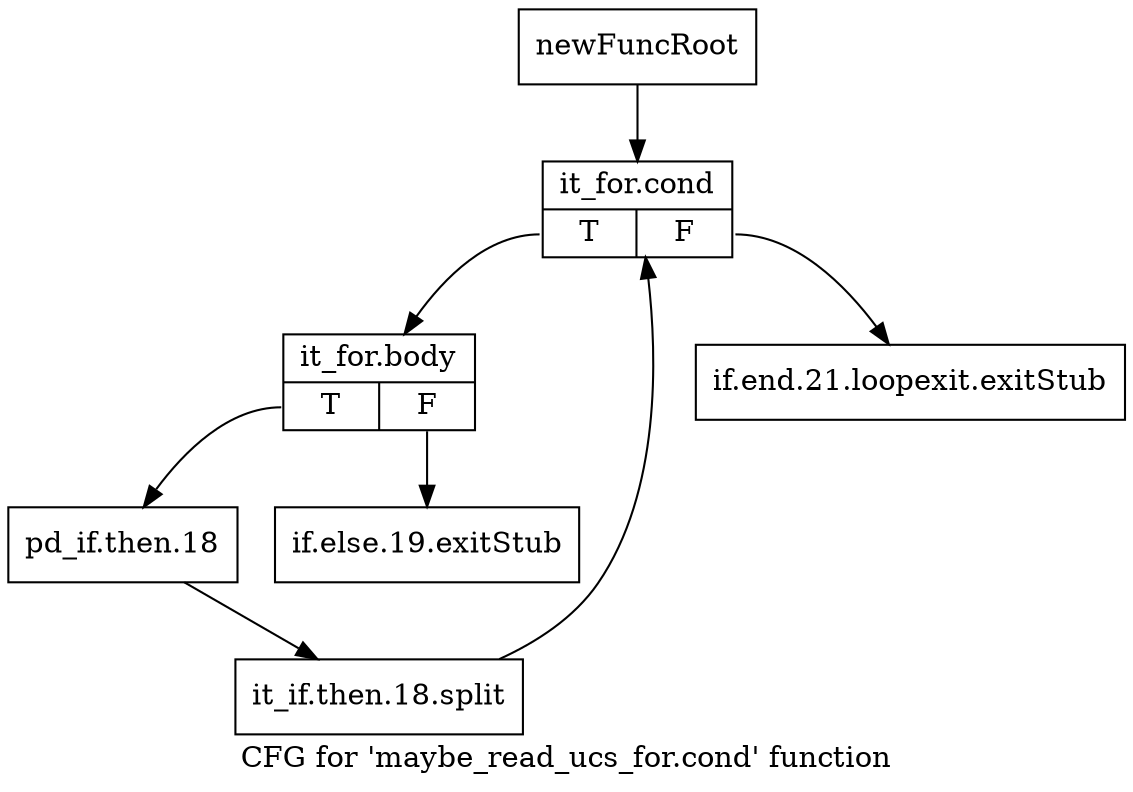 digraph "CFG for 'maybe_read_ucs_for.cond' function" {
	label="CFG for 'maybe_read_ucs_for.cond' function";

	Node0xa23f9a0 [shape=record,label="{newFuncRoot}"];
	Node0xa23f9a0 -> Node0xa23fa90;
	Node0xa23f9f0 [shape=record,label="{if.end.21.loopexit.exitStub}"];
	Node0xa23fa40 [shape=record,label="{if.else.19.exitStub}"];
	Node0xa23fa90 [shape=record,label="{it_for.cond|{<s0>T|<s1>F}}"];
	Node0xa23fa90:s0 -> Node0xa23fae0;
	Node0xa23fa90:s1 -> Node0xa23f9f0;
	Node0xa23fae0 [shape=record,label="{it_for.body|{<s0>T|<s1>F}}"];
	Node0xa23fae0:s0 -> Node0xa23fb30;
	Node0xa23fae0:s1 -> Node0xa23fa40;
	Node0xa23fb30 [shape=record,label="{pd_if.then.18}"];
	Node0xa23fb30 -> Node0xf17b8d0;
	Node0xf17b8d0 [shape=record,label="{it_if.then.18.split}"];
	Node0xf17b8d0 -> Node0xa23fa90;
}
